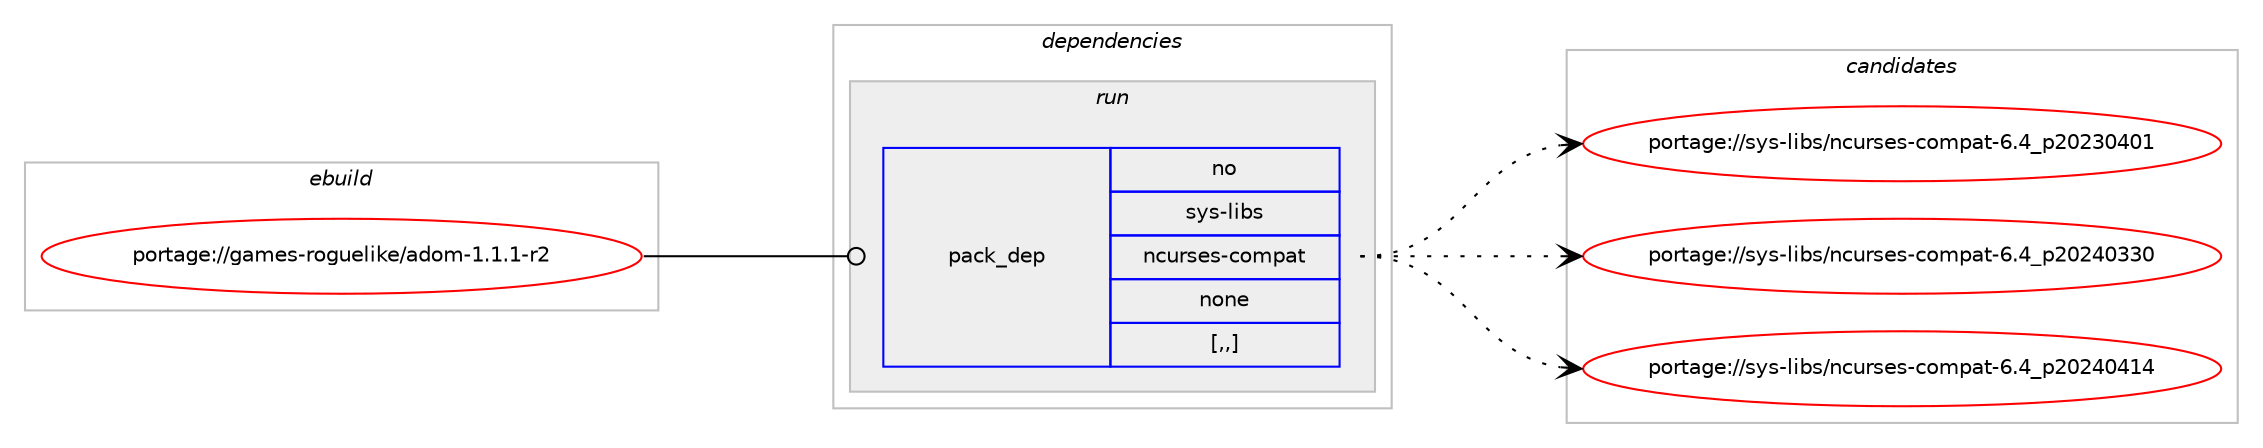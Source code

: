 digraph prolog {

# *************
# Graph options
# *************

newrank=true;
concentrate=true;
compound=true;
graph [rankdir=LR,fontname=Helvetica,fontsize=10,ranksep=1.5];#, ranksep=2.5, nodesep=0.2];
edge  [arrowhead=vee];
node  [fontname=Helvetica,fontsize=10];

# **********
# The ebuild
# **********

subgraph cluster_leftcol {
color=gray;
rank=same;
label=<<i>ebuild</i>>;
id [label="portage://games-roguelike/adom-1.1.1-r2", color=red, width=4, href="../games-roguelike/adom-1.1.1-r2.svg"];
}

# ****************
# The dependencies
# ****************

subgraph cluster_midcol {
color=gray;
label=<<i>dependencies</i>>;
subgraph cluster_compile {
fillcolor="#eeeeee";
style=filled;
label=<<i>compile</i>>;
}
subgraph cluster_compileandrun {
fillcolor="#eeeeee";
style=filled;
label=<<i>compile and run</i>>;
}
subgraph cluster_run {
fillcolor="#eeeeee";
style=filled;
label=<<i>run</i>>;
subgraph pack163212 {
dependency227557 [label=<<TABLE BORDER="0" CELLBORDER="1" CELLSPACING="0" CELLPADDING="4" WIDTH="220"><TR><TD ROWSPAN="6" CELLPADDING="30">pack_dep</TD></TR><TR><TD WIDTH="110">no</TD></TR><TR><TD>sys-libs</TD></TR><TR><TD>ncurses-compat</TD></TR><TR><TD>none</TD></TR><TR><TD>[,,]</TD></TR></TABLE>>, shape=none, color=blue];
}
id:e -> dependency227557:w [weight=20,style="solid",arrowhead="odot"];
}
}

# **************
# The candidates
# **************

subgraph cluster_choices {
rank=same;
color=gray;
label=<<i>candidates</i>>;

subgraph choice163212 {
color=black;
nodesep=1;
choice1151211154510810598115471109911711411510111545991111091129711645544652951125048505148524849 [label="portage://sys-libs/ncurses-compat-6.4_p20230401", color=red, width=4,href="../sys-libs/ncurses-compat-6.4_p20230401.svg"];
choice1151211154510810598115471109911711411510111545991111091129711645544652951125048505248515148 [label="portage://sys-libs/ncurses-compat-6.4_p20240330", color=red, width=4,href="../sys-libs/ncurses-compat-6.4_p20240330.svg"];
choice1151211154510810598115471109911711411510111545991111091129711645544652951125048505248524952 [label="portage://sys-libs/ncurses-compat-6.4_p20240414", color=red, width=4,href="../sys-libs/ncurses-compat-6.4_p20240414.svg"];
dependency227557:e -> choice1151211154510810598115471109911711411510111545991111091129711645544652951125048505148524849:w [style=dotted,weight="100"];
dependency227557:e -> choice1151211154510810598115471109911711411510111545991111091129711645544652951125048505248515148:w [style=dotted,weight="100"];
dependency227557:e -> choice1151211154510810598115471109911711411510111545991111091129711645544652951125048505248524952:w [style=dotted,weight="100"];
}
}

}
